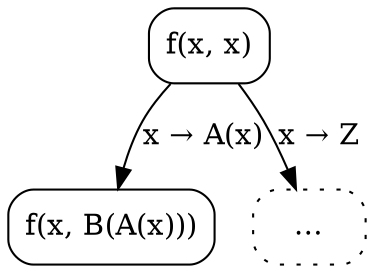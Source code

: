 digraph {
  node [shape=box, style=rounded];

  C0 [label="f(x, x)"];
  C1 [label="f(x, B(A(x)))"];
  C0 -> C1 [label="x → A(x)"];
  C2 [label="…", style="dotted,rounded"];
  C0 -> C2 [label="x → Z"];
}
